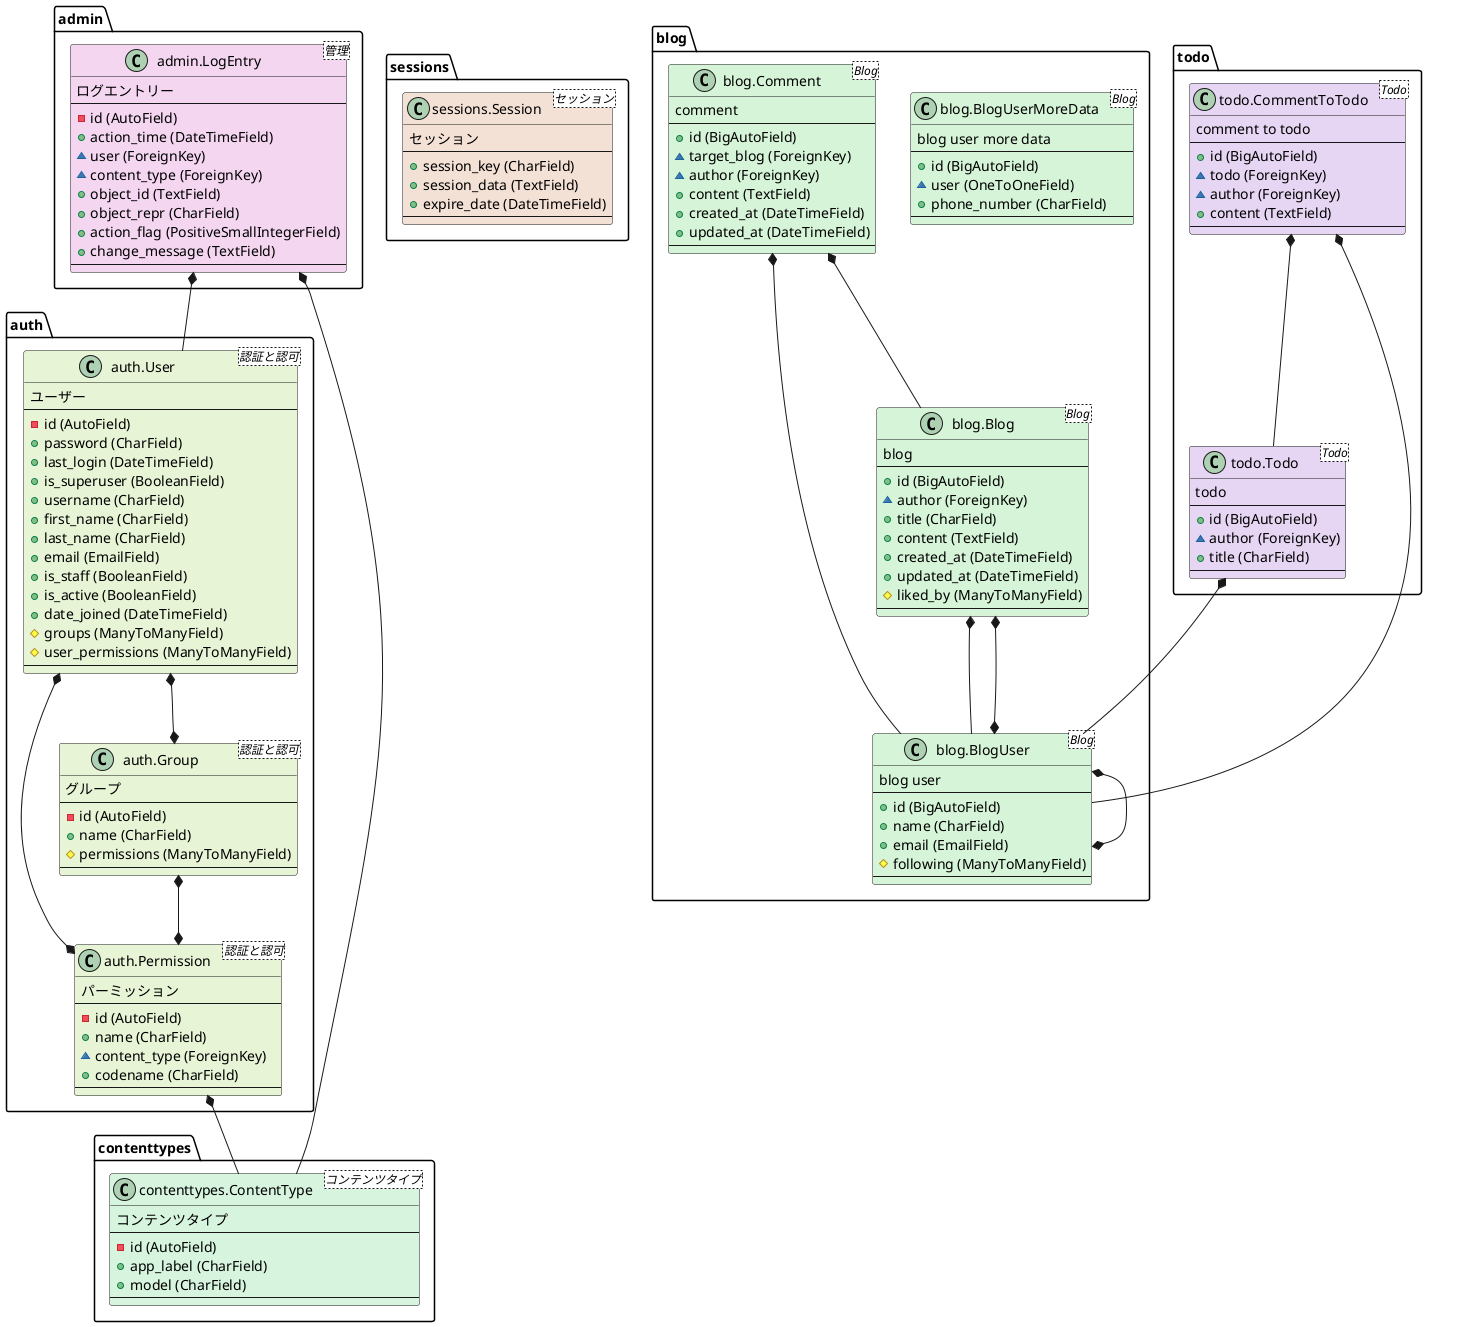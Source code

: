 @startuml
class "admin.LogEntry <管理>" as admin.LogEntry #f4d6f1 {
    ログエントリー
    --
    - id (AutoField)
    + action_time (DateTimeField)
    ~ user (ForeignKey)
    ~ content_type (ForeignKey)
    + object_id (TextField)
    + object_repr (CharField)
    + action_flag (PositiveSmallIntegerField)
    + change_message (TextField)
    --
}
admin.LogEntry *-- auth.User
admin.LogEntry *-- contenttypes.ContentType


class "auth.Permission <認証と認可>" as auth.Permission #e8f4d6 {
    パーミッション
    --
    - id (AutoField)
    + name (CharField)
    ~ content_type (ForeignKey)
    + codename (CharField)
    --
}
auth.Permission *-- contenttypes.ContentType


class "auth.Group <認証と認可>" as auth.Group #e8f4d6 {
    グループ
    --
    - id (AutoField)
    + name (CharField)
    # permissions (ManyToManyField)
    --
}
auth.Group *--* auth.Permission


class "auth.User <認証と認可>" as auth.User #e8f4d6 {
    ユーザー
    --
    - id (AutoField)
    + password (CharField)
    + last_login (DateTimeField)
    + is_superuser (BooleanField)
    + username (CharField)
    + first_name (CharField)
    + last_name (CharField)
    + email (EmailField)
    + is_staff (BooleanField)
    + is_active (BooleanField)
    + date_joined (DateTimeField)
    # groups (ManyToManyField)
    # user_permissions (ManyToManyField)
    --
}
auth.User *--* auth.Group
auth.User *--* auth.Permission


class "contenttypes.ContentType <コンテンツタイプ>" as contenttypes.ContentType #d6f4de {
    コンテンツタイプ
    --
    - id (AutoField)
    + app_label (CharField)
    + model (CharField)
    --
}


class "sessions.Session <セッション>" as sessions.Session #f4e1d6 {
    セッション
    --
    + session_key (CharField)
    + session_data (TextField)
    + expire_date (DateTimeField)
    --
}


class "blog.BlogUser <Blog>" as blog.BlogUser #d6f4d7 {
    blog user
    --
    + id (BigAutoField)
    + name (CharField)
    + email (EmailField)
    # following (ManyToManyField)
    --
}
blog.BlogUser *--* blog.BlogUser


class "blog.BlogUserMoreData <Blog>" as blog.BlogUserMoreData #d6f4d7 {
    blog user more data
    --
    + id (BigAutoField)
    ~ user (OneToOneField)
    + phone_number (CharField)
    --
}


class "blog.Blog <Blog>" as blog.Blog #d6f4d7 {
    blog
    --
    + id (BigAutoField)
    ~ author (ForeignKey)
    + title (CharField)
    + content (TextField)
    + created_at (DateTimeField)
    + updated_at (DateTimeField)
    # liked_by (ManyToManyField)
    --
}
blog.Blog *-- blog.BlogUser
blog.Blog *--* blog.BlogUser


class "blog.Comment <Blog>" as blog.Comment #d6f4d7 {
    comment
    --
    + id (BigAutoField)
    ~ target_blog (ForeignKey)
    ~ author (ForeignKey)
    + content (TextField)
    + created_at (DateTimeField)
    + updated_at (DateTimeField)
    --
}
blog.Comment *-- blog.Blog
blog.Comment *-- blog.BlogUser


class "todo.Todo <Todo>" as todo.Todo #e6d6f4 {
    todo
    --
    + id (BigAutoField)
    ~ author (ForeignKey)
    + title (CharField)
    --
}
todo.Todo *-- blog.BlogUser


class "todo.CommentToTodo <Todo>" as todo.CommentToTodo #e6d6f4 {
    comment to todo
    --
    + id (BigAutoField)
    ~ todo (ForeignKey)
    ~ author (ForeignKey)
    + content (TextField)
    --
}
todo.CommentToTodo *-- todo.Todo
todo.CommentToTodo *-- blog.BlogUser


@enduml
